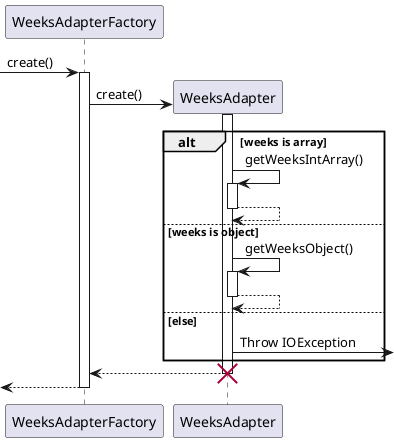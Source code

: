 @startuml

[-> WeeksAdapterFactory : create()
activate WeeksAdapterFactory

WeeksAdapterFactory -> WeeksAdapter** : create()
activate WeeksAdapter

alt weeks is array
    WeeksAdapter -> WeeksAdapter : getWeeksIntArray()
    activate WeeksAdapter
    WeeksAdapter --> WeeksAdapter
    deactivate WeeksAdapter
else weeks is object
    WeeksAdapter -> WeeksAdapter : getWeeksObject()
    activate WeeksAdapter
    WeeksAdapter --> WeeksAdapter
    deactivate WeeksAdapter
else else
    WeeksAdapter -> : Throw IOException
end

WeeksAdapter-->WeeksAdapterFactory
deactivate WeeksAdapter
  destroy WeeksAdapter

<-- WeeksAdapterFactory
deactivate WeeksAdapterFactory

@enduml
